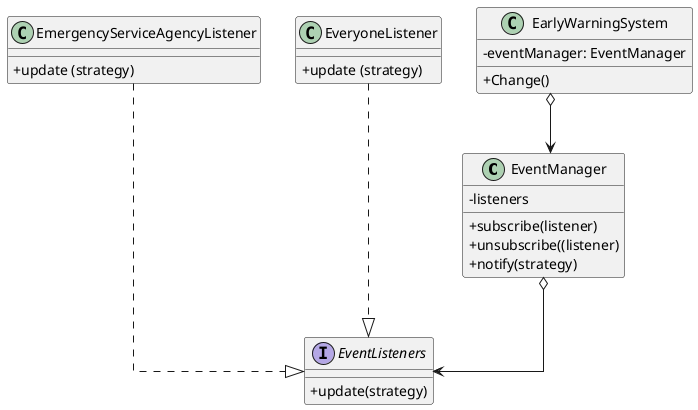 @startuml
'https://plantuml.com/class-diagram

skinparam classAttributeIconSize 0
skinparam linetype ortho

class EventManager{
- listeners
+ subscribe(listener)
+ unsubscribe((listener)
+ notify(strategy)
}

interface EventListeners{
+ update(strategy)
}

class EmergencyServiceAgencyListener{
+ update (strategy)
}

class EveryoneListener{
+ update (strategy)
}

class EarlyWarningSystem{
- eventManager: EventManager
+ Change()
}

EmergencyServiceAgencyListener ...|> EventListeners
EveryoneListener ...|> EventListeners
EventManager o--> EventListeners
EarlyWarningSystem o--> EventManager
@enduml